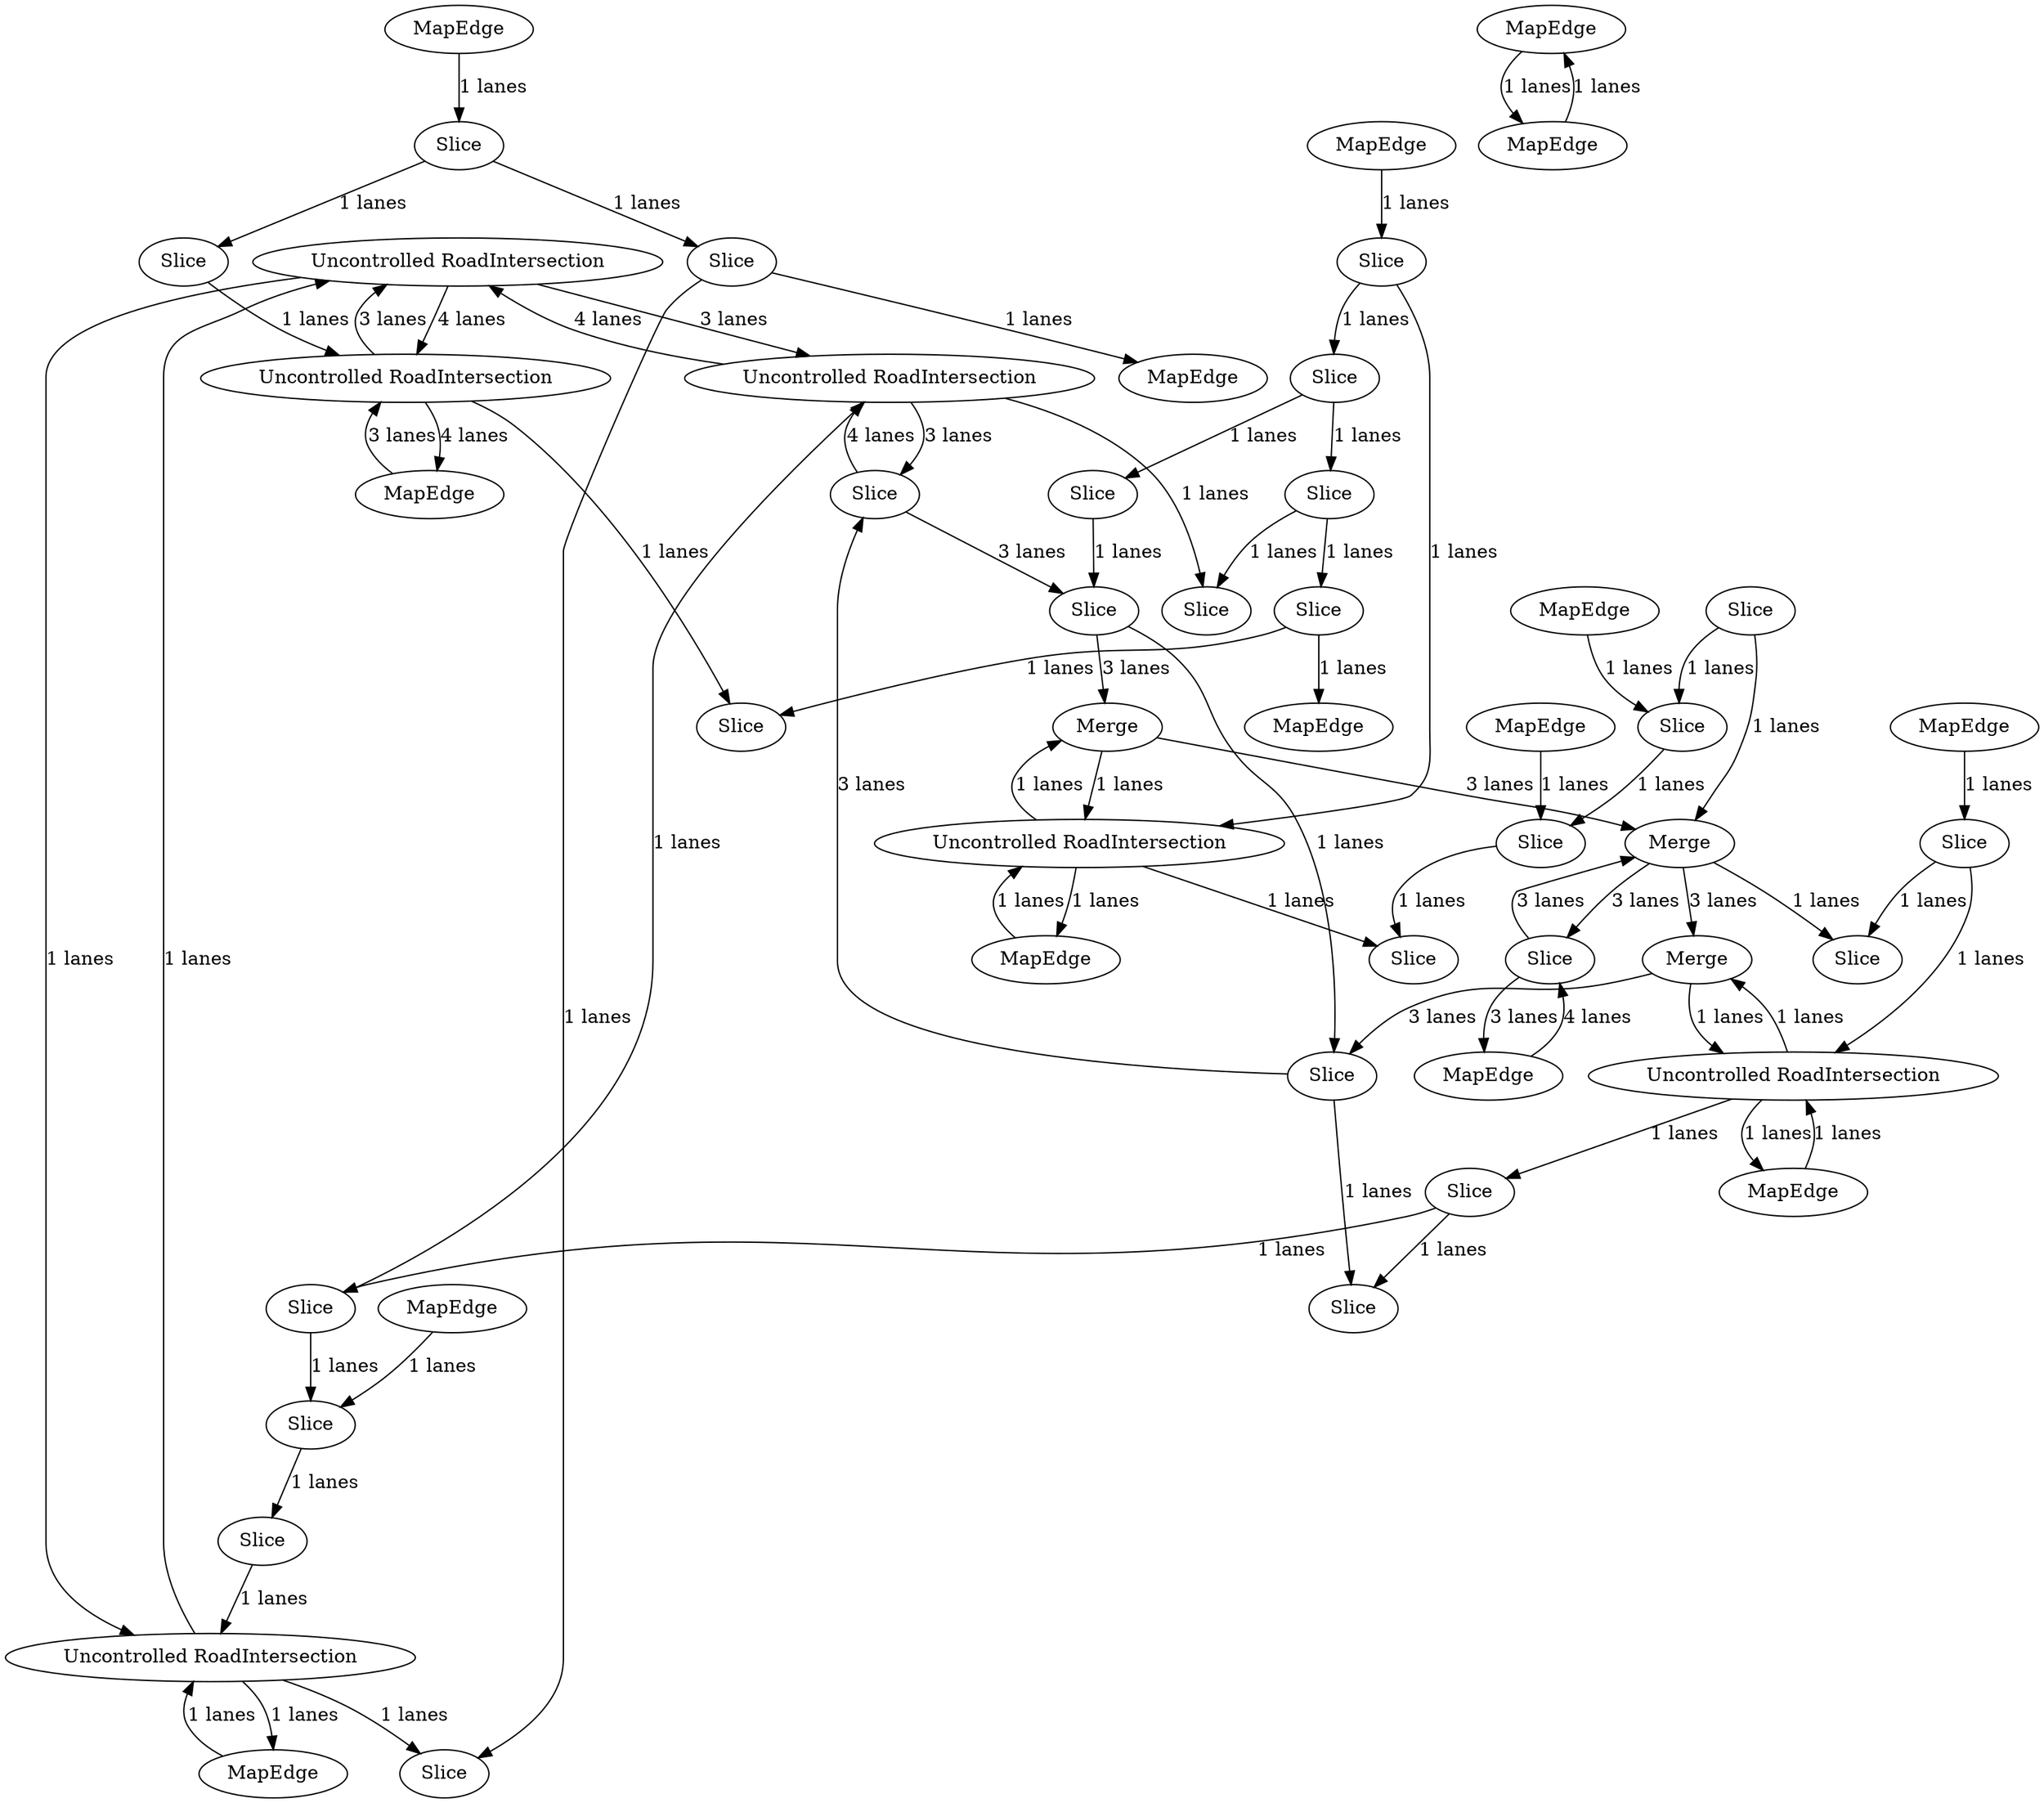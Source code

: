 digraph {
    0 [ label = "Uncontrolled RoadIntersection" ]
    1 [ label = "MapEdge" ]
    2 [ label = "Slice" ]
    3 [ label = "MapEdge" ]
    4 [ label = "MapEdge" ]
    5 [ label = "MapEdge" ]
    6 [ label = "MapEdge" ]
    7 [ label = "Merge" ]
    8 [ label = "MapEdge" ]
    9 [ label = "Merge" ]
    10 [ label = "Slice" ]
    11 [ label = "MapEdge" ]
    12 [ label = "MapEdge" ]
    13 [ label = "MapEdge" ]
    14 [ label = "MapEdge" ]
    15 [ label = "Slice" ]
    16 [ label = "Slice" ]
    17 [ label = "Slice" ]
    18 [ label = "Slice" ]
    19 [ label = "Slice" ]
    20 [ label = "Slice" ]
    21 [ label = "Slice" ]
    22 [ label = "Uncontrolled RoadIntersection" ]
    23 [ label = "Slice" ]
    24 [ label = "Slice" ]
    25 [ label = "Uncontrolled RoadIntersection" ]
    26 [ label = "Slice" ]
    27 [ label = "Slice" ]
    28 [ label = "Slice" ]
    29 [ label = "Slice" ]
    30 [ label = "Uncontrolled RoadIntersection" ]
    31 [ label = "MapEdge" ]
    32 [ label = "Slice" ]
    33 [ label = "MapEdge" ]
    34 [ label = "Slice" ]
    35 [ label = "Slice" ]
    36 [ label = "Slice" ]
    37 [ label = "Slice" ]
    38 [ label = "Slice" ]
    39 [ label = "Slice" ]
    40 [ label = "Slice" ]
    41 [ label = "MapEdge" ]
    42 [ label = "Slice" ]
    43 [ label = "MapEdge" ]
    44 [ label = "Slice" ]
    45 [ label = "Merge" ]
    46 [ label = "Slice" ]
    47 [ label = "Uncontrolled RoadIntersection" ]
    48 [ label = "MapEdge" ]
    49 [ label = "Uncontrolled RoadIntersection" ]
    0 -> 25 [ label = "1 lanes" ]
    25 -> 0 [ label = "1 lanes" ]
    25 -> 1 [ label = "1 lanes" ]
    1 -> 25 [ label = "1 lanes" ]
    2 -> 3 [ label = "3 lanes" ]
    3 -> 2 [ label = "4 lanes" ]
    4 -> 22 [ label = "3 lanes" ]
    22 -> 4 [ label = "4 lanes" ]
    22 -> 0 [ label = "3 lanes" ]
    0 -> 22 [ label = "4 lanes" ]
    5 -> 6 [ label = "1 lanes" ]
    6 -> 5 [ label = "1 lanes" ]
    7 -> 30 [ label = "1 lanes" ]
    30 -> 7 [ label = "1 lanes" ]
    30 -> 8 [ label = "1 lanes" ]
    8 -> 30 [ label = "1 lanes" ]
    9 -> 45 [ label = "3 lanes" ]
    45 -> 2 [ label = "3 lanes" ]
    10 -> 46 [ label = "3 lanes" ]
    46 -> 9 [ label = "3 lanes" ]
    2 -> 45 [ label = "3 lanes" ]
    45 -> 7 [ label = "3 lanes" ]
    7 -> 44 [ label = "3 lanes" ]
    44 -> 10 [ label = "3 lanes" ]
    27 -> 11 [ label = "1 lanes" ]
    28 -> 27 [ label = "1 lanes" ]
    12 -> 28 [ label = "1 lanes" ]
    21 -> 13 [ label = "1 lanes" ]
    19 -> 21 [ label = "1 lanes" ]
    17 -> 19 [ label = "1 lanes" ]
    15 -> 17 [ label = "1 lanes" ]
    14 -> 15 [ label = "1 lanes" ]
    15 -> 49 [ label = "1 lanes" ]
    17 -> 16 [ label = "1 lanes" ]
    19 -> 18 [ label = "1 lanes" ]
    21 -> 20 [ label = "1 lanes" ]
    22 -> 20 [ label = "1 lanes" ]
    23 -> 22 [ label = "1 lanes" ]
    47 -> 18 [ label = "1 lanes" ]
    29 -> 47 [ label = "1 lanes" ]
    25 -> 24 [ label = "1 lanes" ]
    26 -> 25 [ label = "1 lanes" ]
    27 -> 24 [ label = "1 lanes" ]
    28 -> 23 [ label = "1 lanes" ]
    32 -> 26 [ label = "1 lanes" ]
    29 -> 32 [ label = "1 lanes" ]
    35 -> 29 [ label = "1 lanes" ]
    30 -> 35 [ label = "1 lanes" ]
    37 -> 30 [ label = "1 lanes" ]
    31 -> 37 [ label = "1 lanes" ]
    33 -> 32 [ label = "1 lanes" ]
    35 -> 34 [ label = "1 lanes" ]
    37 -> 36 [ label = "1 lanes" ]
    40 -> 38 [ label = "1 lanes" ]
    42 -> 40 [ label = "1 lanes" ]
    39 -> 42 [ label = "1 lanes" ]
    41 -> 40 [ label = "1 lanes" ]
    43 -> 42 [ label = "1 lanes" ]
    44 -> 34 [ label = "1 lanes" ]
    45 -> 36 [ label = "1 lanes" ]
    39 -> 45 [ label = "1 lanes" ]
    16 -> 46 [ label = "1 lanes" ]
    46 -> 44 [ label = "1 lanes" ]
    49 -> 38 [ label = "1 lanes" ]
    0 -> 47 [ label = "3 lanes" ]
    47 -> 0 [ label = "4 lanes" ]
    47 -> 10 [ label = "3 lanes" ]
    10 -> 47 [ label = "4 lanes" ]
    48 -> 49 [ label = "1 lanes" ]
    49 -> 48 [ label = "1 lanes" ]
    49 -> 9 [ label = "1 lanes" ]
    9 -> 49 [ label = "1 lanes" ]
}
